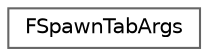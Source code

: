 digraph "Graphical Class Hierarchy"
{
 // INTERACTIVE_SVG=YES
 // LATEX_PDF_SIZE
  bgcolor="transparent";
  edge [fontname=Helvetica,fontsize=10,labelfontname=Helvetica,labelfontsize=10];
  node [fontname=Helvetica,fontsize=10,shape=box,height=0.2,width=0.4];
  rankdir="LR";
  Node0 [id="Node000000",label="FSpawnTabArgs",height=0.2,width=0.4,color="grey40", fillcolor="white", style="filled",URL="$d9/d6f/classFSpawnTabArgs.html",tooltip=" "];
}
